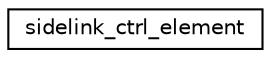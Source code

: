 digraph "Graphical Class Hierarchy"
{
 // LATEX_PDF_SIZE
  edge [fontname="Helvetica",fontsize="10",labelfontname="Helvetica",labelfontsize="10"];
  node [fontname="Helvetica",fontsize="10",shape=record];
  rankdir="LR";
  Node0 [label="sidelink_ctrl_element",height=0.2,width=0.4,color="black", fillcolor="white", style="filled",URL="$structsidelink__ctrl__element.html",tooltip=" "];
}
